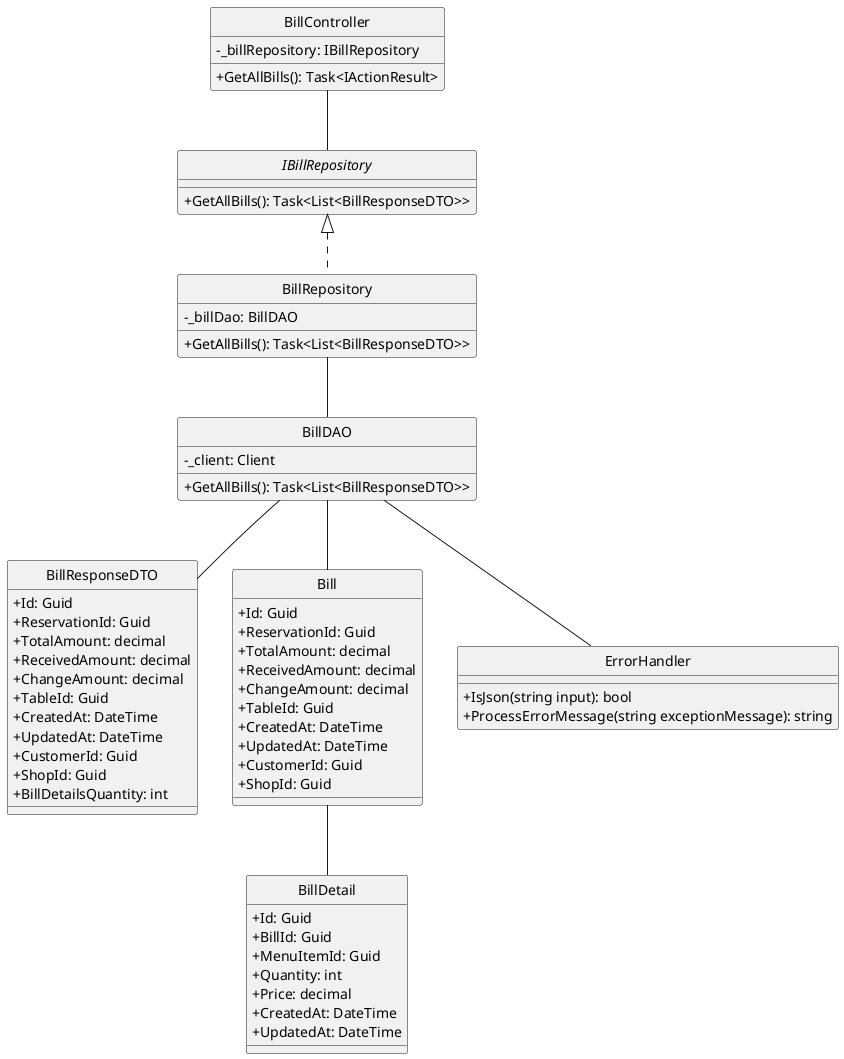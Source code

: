 @startuml
hide circle
skinparam classAttributeIconSize 0

class BillController {
    - _billRepository: IBillRepository
    + GetAllBills(): Task<IActionResult>
}

interface IBillRepository {
    + GetAllBills(): Task<List<BillResponseDTO>>
}

class BillRepository {
    - _billDao: BillDAO
    + GetAllBills(): Task<List<BillResponseDTO>>
}

class BillDAO {
    - _client: Client
    + GetAllBills(): Task<List<BillResponseDTO>>
}

class BillResponseDTO {
    + Id: Guid
    + ReservationId: Guid
    + TotalAmount: decimal
    + ReceivedAmount: decimal
    + ChangeAmount: decimal
    + TableId: Guid
    + CreatedAt: DateTime
    + UpdatedAt: DateTime
    + CustomerId: Guid
    + ShopId: Guid
    + BillDetailsQuantity: int
}

class Bill {
    + Id: Guid
    + ReservationId: Guid
    + TotalAmount: decimal
    + ReceivedAmount: decimal
    + ChangeAmount: decimal
    + TableId: Guid
    + CreatedAt: DateTime
    + UpdatedAt: DateTime
    + CustomerId: Guid
    + ShopId: Guid
}

class BillDetail {
    + Id: Guid
    + BillId: Guid
    + MenuItemId: Guid
    + Quantity: int
    + Price: decimal
    + CreatedAt: DateTime
    + UpdatedAt: DateTime
}
class ErrorHandler {
    + IsJson(string input): bool
    + ProcessErrorMessage(string exceptionMessage): string
}
BillController -- IBillRepository
IBillRepository <|.. BillRepository
BillRepository -- BillDAO
BillDAO -- BillResponseDTO
BillDAO -- Bill
BillDAO -- ErrorHandler
Bill -- BillDetail


@enduml